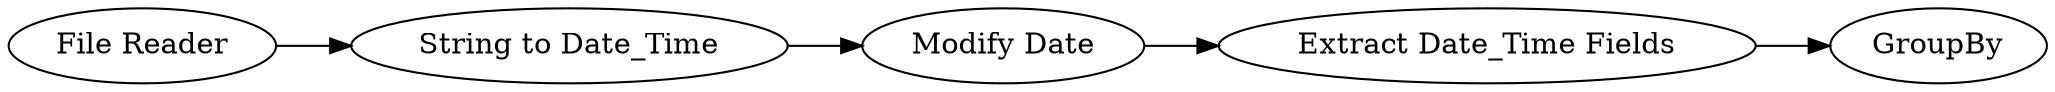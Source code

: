 digraph {
	1 [label="File Reader"]
	2 [label="String to Date_Time"]
	3 [label="Modify Date"]
	4 [label="Extract Date_Time Fields"]
	5 [label=GroupBy]
	1 -> 2
	2 -> 3
	3 -> 4
	4 -> 5
	rankdir=LR
}
